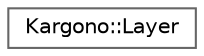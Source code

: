 digraph "Graphical Class Hierarchy"
{
 // LATEX_PDF_SIZE
  bgcolor="transparent";
  edge [fontname=Helvetica,fontsize=10,labelfontname=Helvetica,labelfontsize=10];
  node [fontname=Helvetica,fontsize=10,shape=box,height=0.2,width=0.4];
  rankdir="LR";
  Node0 [id="Node000000",label="Kargono::Layer",height=0.2,width=0.4,color="grey40", fillcolor="white", style="filled",URL="$class_kargono_1_1_layer.html",tooltip=" "];
}
